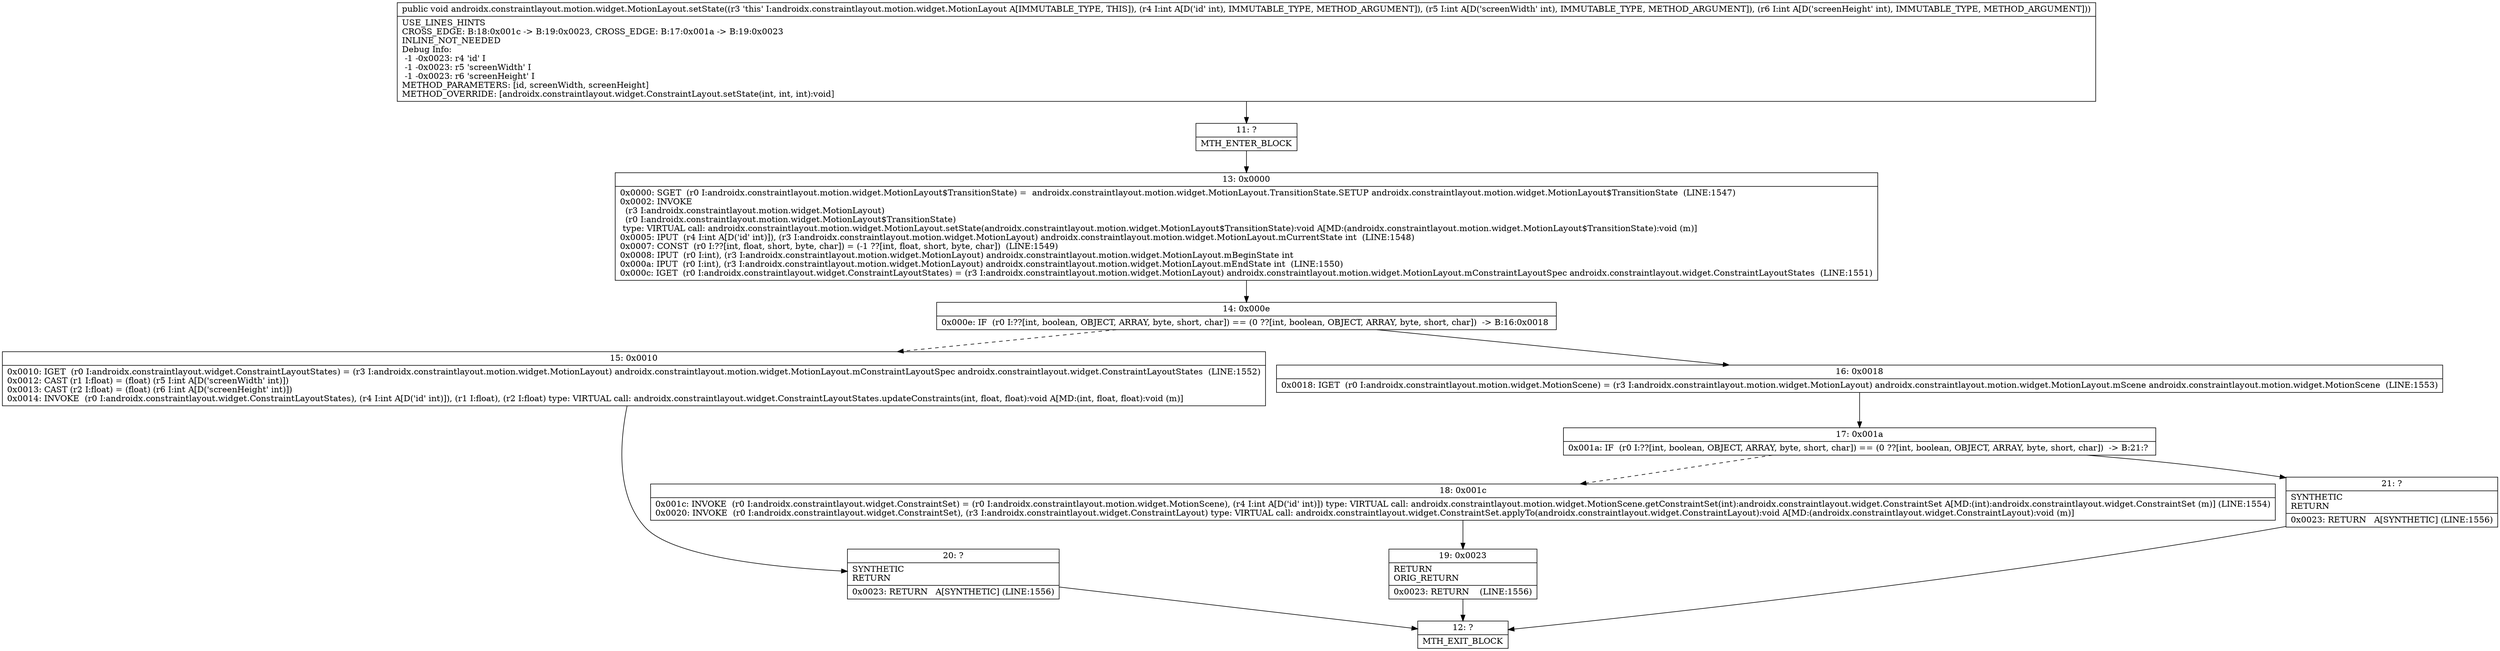 digraph "CFG forandroidx.constraintlayout.motion.widget.MotionLayout.setState(III)V" {
Node_11 [shape=record,label="{11\:\ ?|MTH_ENTER_BLOCK\l}"];
Node_13 [shape=record,label="{13\:\ 0x0000|0x0000: SGET  (r0 I:androidx.constraintlayout.motion.widget.MotionLayout$TransitionState) =  androidx.constraintlayout.motion.widget.MotionLayout.TransitionState.SETUP androidx.constraintlayout.motion.widget.MotionLayout$TransitionState  (LINE:1547)\l0x0002: INVOKE  \l  (r3 I:androidx.constraintlayout.motion.widget.MotionLayout)\l  (r0 I:androidx.constraintlayout.motion.widget.MotionLayout$TransitionState)\l type: VIRTUAL call: androidx.constraintlayout.motion.widget.MotionLayout.setState(androidx.constraintlayout.motion.widget.MotionLayout$TransitionState):void A[MD:(androidx.constraintlayout.motion.widget.MotionLayout$TransitionState):void (m)]\l0x0005: IPUT  (r4 I:int A[D('id' int)]), (r3 I:androidx.constraintlayout.motion.widget.MotionLayout) androidx.constraintlayout.motion.widget.MotionLayout.mCurrentState int  (LINE:1548)\l0x0007: CONST  (r0 I:??[int, float, short, byte, char]) = (\-1 ??[int, float, short, byte, char])  (LINE:1549)\l0x0008: IPUT  (r0 I:int), (r3 I:androidx.constraintlayout.motion.widget.MotionLayout) androidx.constraintlayout.motion.widget.MotionLayout.mBeginState int \l0x000a: IPUT  (r0 I:int), (r3 I:androidx.constraintlayout.motion.widget.MotionLayout) androidx.constraintlayout.motion.widget.MotionLayout.mEndState int  (LINE:1550)\l0x000c: IGET  (r0 I:androidx.constraintlayout.widget.ConstraintLayoutStates) = (r3 I:androidx.constraintlayout.motion.widget.MotionLayout) androidx.constraintlayout.motion.widget.MotionLayout.mConstraintLayoutSpec androidx.constraintlayout.widget.ConstraintLayoutStates  (LINE:1551)\l}"];
Node_14 [shape=record,label="{14\:\ 0x000e|0x000e: IF  (r0 I:??[int, boolean, OBJECT, ARRAY, byte, short, char]) == (0 ??[int, boolean, OBJECT, ARRAY, byte, short, char])  \-\> B:16:0x0018 \l}"];
Node_15 [shape=record,label="{15\:\ 0x0010|0x0010: IGET  (r0 I:androidx.constraintlayout.widget.ConstraintLayoutStates) = (r3 I:androidx.constraintlayout.motion.widget.MotionLayout) androidx.constraintlayout.motion.widget.MotionLayout.mConstraintLayoutSpec androidx.constraintlayout.widget.ConstraintLayoutStates  (LINE:1552)\l0x0012: CAST (r1 I:float) = (float) (r5 I:int A[D('screenWidth' int)]) \l0x0013: CAST (r2 I:float) = (float) (r6 I:int A[D('screenHeight' int)]) \l0x0014: INVOKE  (r0 I:androidx.constraintlayout.widget.ConstraintLayoutStates), (r4 I:int A[D('id' int)]), (r1 I:float), (r2 I:float) type: VIRTUAL call: androidx.constraintlayout.widget.ConstraintLayoutStates.updateConstraints(int, float, float):void A[MD:(int, float, float):void (m)]\l}"];
Node_20 [shape=record,label="{20\:\ ?|SYNTHETIC\lRETURN\l|0x0023: RETURN   A[SYNTHETIC] (LINE:1556)\l}"];
Node_12 [shape=record,label="{12\:\ ?|MTH_EXIT_BLOCK\l}"];
Node_16 [shape=record,label="{16\:\ 0x0018|0x0018: IGET  (r0 I:androidx.constraintlayout.motion.widget.MotionScene) = (r3 I:androidx.constraintlayout.motion.widget.MotionLayout) androidx.constraintlayout.motion.widget.MotionLayout.mScene androidx.constraintlayout.motion.widget.MotionScene  (LINE:1553)\l}"];
Node_17 [shape=record,label="{17\:\ 0x001a|0x001a: IF  (r0 I:??[int, boolean, OBJECT, ARRAY, byte, short, char]) == (0 ??[int, boolean, OBJECT, ARRAY, byte, short, char])  \-\> B:21:? \l}"];
Node_18 [shape=record,label="{18\:\ 0x001c|0x001c: INVOKE  (r0 I:androidx.constraintlayout.widget.ConstraintSet) = (r0 I:androidx.constraintlayout.motion.widget.MotionScene), (r4 I:int A[D('id' int)]) type: VIRTUAL call: androidx.constraintlayout.motion.widget.MotionScene.getConstraintSet(int):androidx.constraintlayout.widget.ConstraintSet A[MD:(int):androidx.constraintlayout.widget.ConstraintSet (m)] (LINE:1554)\l0x0020: INVOKE  (r0 I:androidx.constraintlayout.widget.ConstraintSet), (r3 I:androidx.constraintlayout.widget.ConstraintLayout) type: VIRTUAL call: androidx.constraintlayout.widget.ConstraintSet.applyTo(androidx.constraintlayout.widget.ConstraintLayout):void A[MD:(androidx.constraintlayout.widget.ConstraintLayout):void (m)]\l}"];
Node_19 [shape=record,label="{19\:\ 0x0023|RETURN\lORIG_RETURN\l|0x0023: RETURN    (LINE:1556)\l}"];
Node_21 [shape=record,label="{21\:\ ?|SYNTHETIC\lRETURN\l|0x0023: RETURN   A[SYNTHETIC] (LINE:1556)\l}"];
MethodNode[shape=record,label="{public void androidx.constraintlayout.motion.widget.MotionLayout.setState((r3 'this' I:androidx.constraintlayout.motion.widget.MotionLayout A[IMMUTABLE_TYPE, THIS]), (r4 I:int A[D('id' int), IMMUTABLE_TYPE, METHOD_ARGUMENT]), (r5 I:int A[D('screenWidth' int), IMMUTABLE_TYPE, METHOD_ARGUMENT]), (r6 I:int A[D('screenHeight' int), IMMUTABLE_TYPE, METHOD_ARGUMENT]))  | USE_LINES_HINTS\lCROSS_EDGE: B:18:0x001c \-\> B:19:0x0023, CROSS_EDGE: B:17:0x001a \-\> B:19:0x0023\lINLINE_NOT_NEEDED\lDebug Info:\l  \-1 \-0x0023: r4 'id' I\l  \-1 \-0x0023: r5 'screenWidth' I\l  \-1 \-0x0023: r6 'screenHeight' I\lMETHOD_PARAMETERS: [id, screenWidth, screenHeight]\lMETHOD_OVERRIDE: [androidx.constraintlayout.widget.ConstraintLayout.setState(int, int, int):void]\l}"];
MethodNode -> Node_11;Node_11 -> Node_13;
Node_13 -> Node_14;
Node_14 -> Node_15[style=dashed];
Node_14 -> Node_16;
Node_15 -> Node_20;
Node_20 -> Node_12;
Node_16 -> Node_17;
Node_17 -> Node_18[style=dashed];
Node_17 -> Node_21;
Node_18 -> Node_19;
Node_19 -> Node_12;
Node_21 -> Node_12;
}

